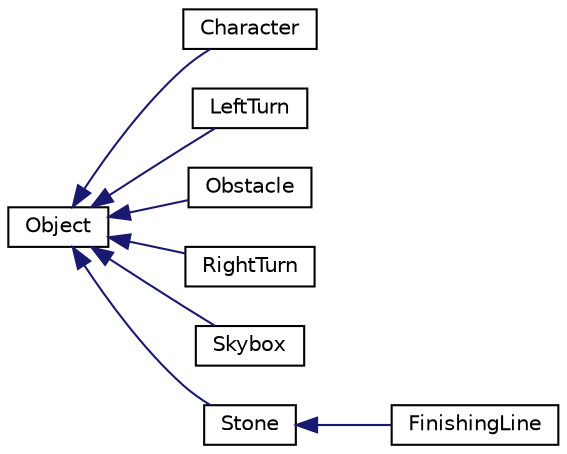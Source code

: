 digraph "Graphical Class Hierarchy"
{
  edge [fontname="Helvetica",fontsize="10",labelfontname="Helvetica",labelfontsize="10"];
  node [fontname="Helvetica",fontsize="10",shape=record];
  rankdir="LR";
  Node0 [label="Object",height=0.2,width=0.4,color="black", fillcolor="white", style="filled",URL="$class_object.html",tooltip="Mother class of the objects on the map. "];
  Node0 -> Node1 [dir="back",color="midnightblue",fontsize="10",style="solid",fontname="Helvetica"];
  Node1 [label="Character",height=0.2,width=0.4,color="black", fillcolor="white", style="filled",URL="$class_character.html",tooltip="Mother class of the different characters. "];
  Node0 -> Node2 [dir="back",color="midnightblue",fontsize="10",style="solid",fontname="Helvetica"];
  Node2 [label="LeftTurn",height=0.2,width=0.4,color="black", fillcolor="white", style="filled",URL="$class_left_turn.html",tooltip="Class of the blocs on the corner. "];
  Node0 -> Node3 [dir="back",color="midnightblue",fontsize="10",style="solid",fontname="Helvetica"];
  Node3 [label="Obstacle",height=0.2,width=0.4,color="black", fillcolor="white", style="filled",URL="$class_obstacle.html",tooltip="Mother class of all the different Obstacles. "];
  Node0 -> Node4 [dir="back",color="midnightblue",fontsize="10",style="solid",fontname="Helvetica"];
  Node4 [label="RightTurn",height=0.2,width=0.4,color="black", fillcolor="white", style="filled",URL="$class_right_turn.html",tooltip="Class of the blocs on the corner. "];
  Node0 -> Node5 [dir="back",color="midnightblue",fontsize="10",style="solid",fontname="Helvetica"];
  Node5 [label="Skybox",height=0.2,width=0.4,color="black", fillcolor="white", style="filled",URL="$class_skybox.html",tooltip="Class of the blocs on the corner. "];
  Node0 -> Node6 [dir="back",color="midnightblue",fontsize="10",style="solid",fontname="Helvetica"];
  Node6 [label="Stone",height=0.2,width=0.4,color="black", fillcolor="white", style="filled",URL="$class_stone.html",tooltip="Mother class of all the different stones. "];
  Node6 -> Node7 [dir="back",color="midnightblue",fontsize="10",style="solid",fontname="Helvetica"];
  Node7 [label="FinishingLine",height=0.2,width=0.4,color="black", fillcolor="white", style="filled",URL="$class_finishing_line.html",tooltip="class of the finishing line "];
}
